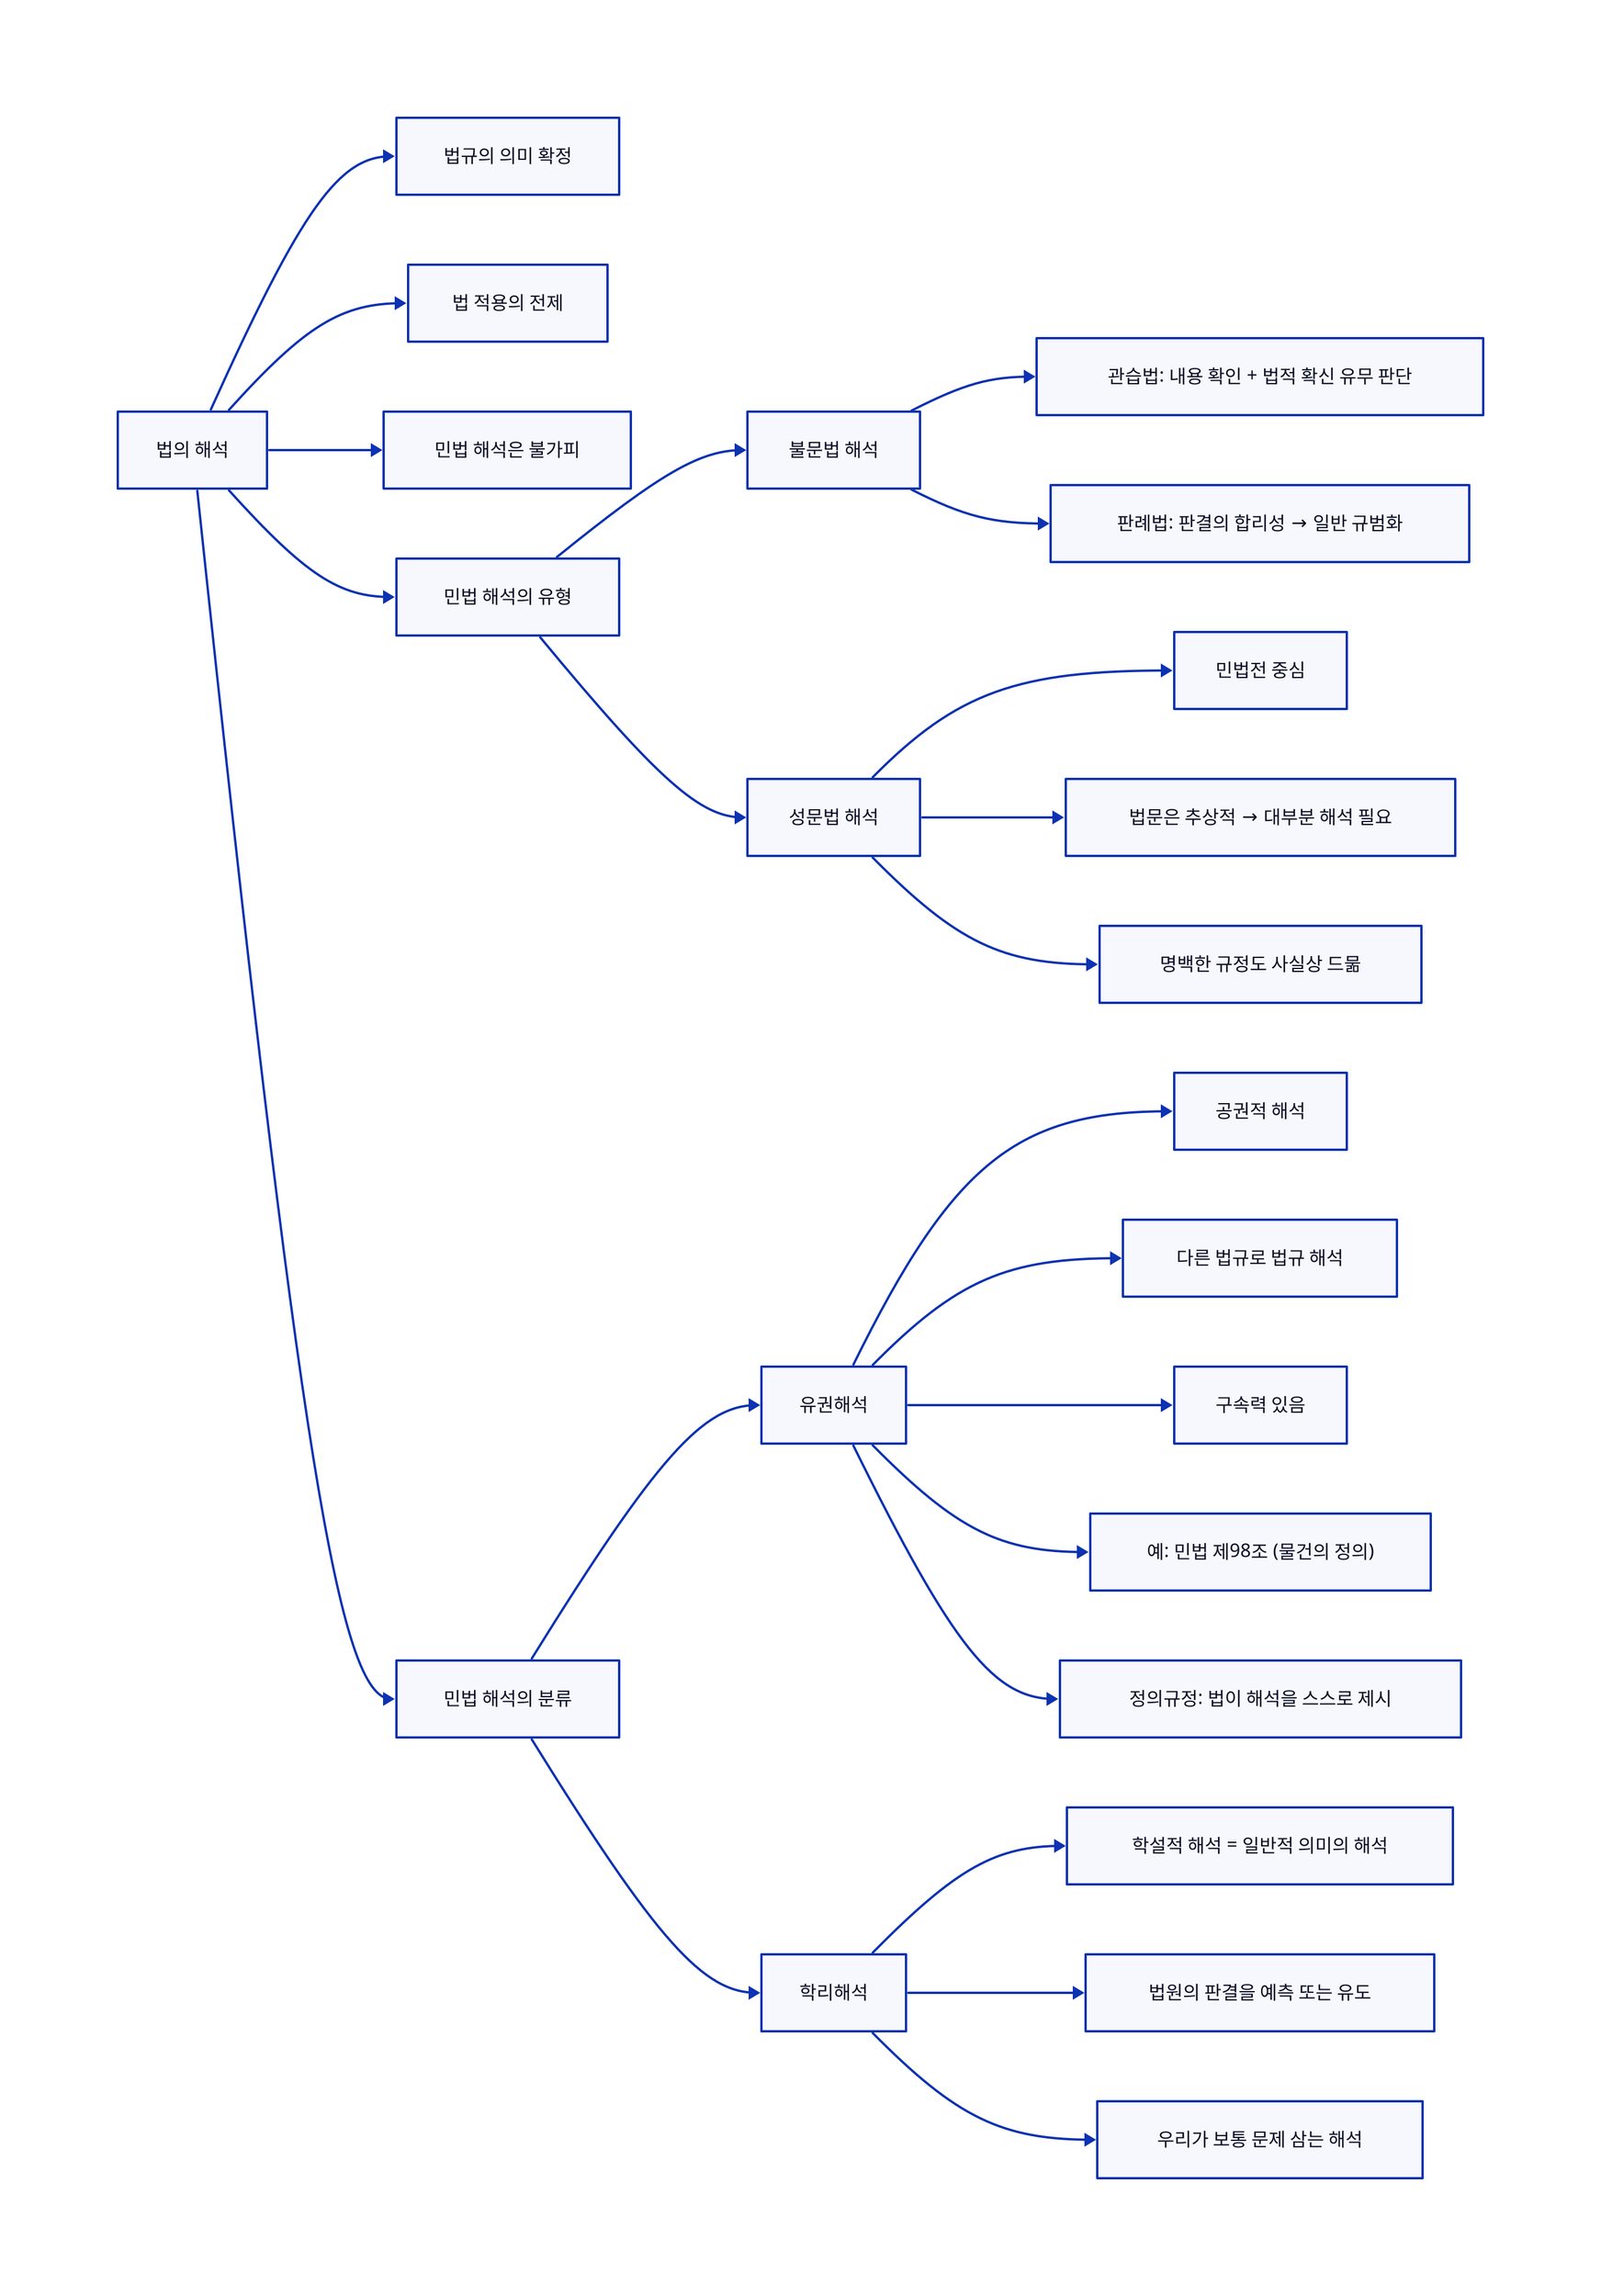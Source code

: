 # [16] 民法 解釋의 意義.d2

direction: right

"법의 해석" -> "법규의 의미 확정"
"법의 해석" -> "법 적용의 전제"
"법의 해석" -> "민법 해석은 불가피"

"법의 해석" -> "민법 해석의 유형"
"법의 해석" -> "민법 해석의 분류"

"민법 해석의 유형" -> "불문법 해석"
"민법 해석의 유형" -> "성문법 해석"

"불문법 해석" -> "관습법: 내용 확인 + 법적 확신 유무 판단"
"불문법 해석" -> "판례법: 판결의 합리성 → 일반 규범화"

"성문법 해석" -> "민법전 중심"
"성문법 해석" -> "법문은 추상적 → 대부분 해석 필요"
"성문법 해석" -> "명백한 규정도 사실상 드묾"

"민법 해석의 분류" -> "유권해석"
"민법 해석의 분류" -> "학리해석"

"유권해석" -> "공권적 해석"
"유권해석" -> "다른 법규로 법규 해석"
"유권해석" -> "구속력 있음"
"유권해석" -> "예: 민법 제98조 (물건의 정의)"
"유권해석" -> "정의규정: 법이 해석을 스스로 제시"

"학리해석" -> "학설적 해석 = 일반적 의미의 해석"
"학리해석" -> "법원의 판결을 예측 또는 유도"
"학리해석" -> "우리가 보통 문제 삼는 해석"